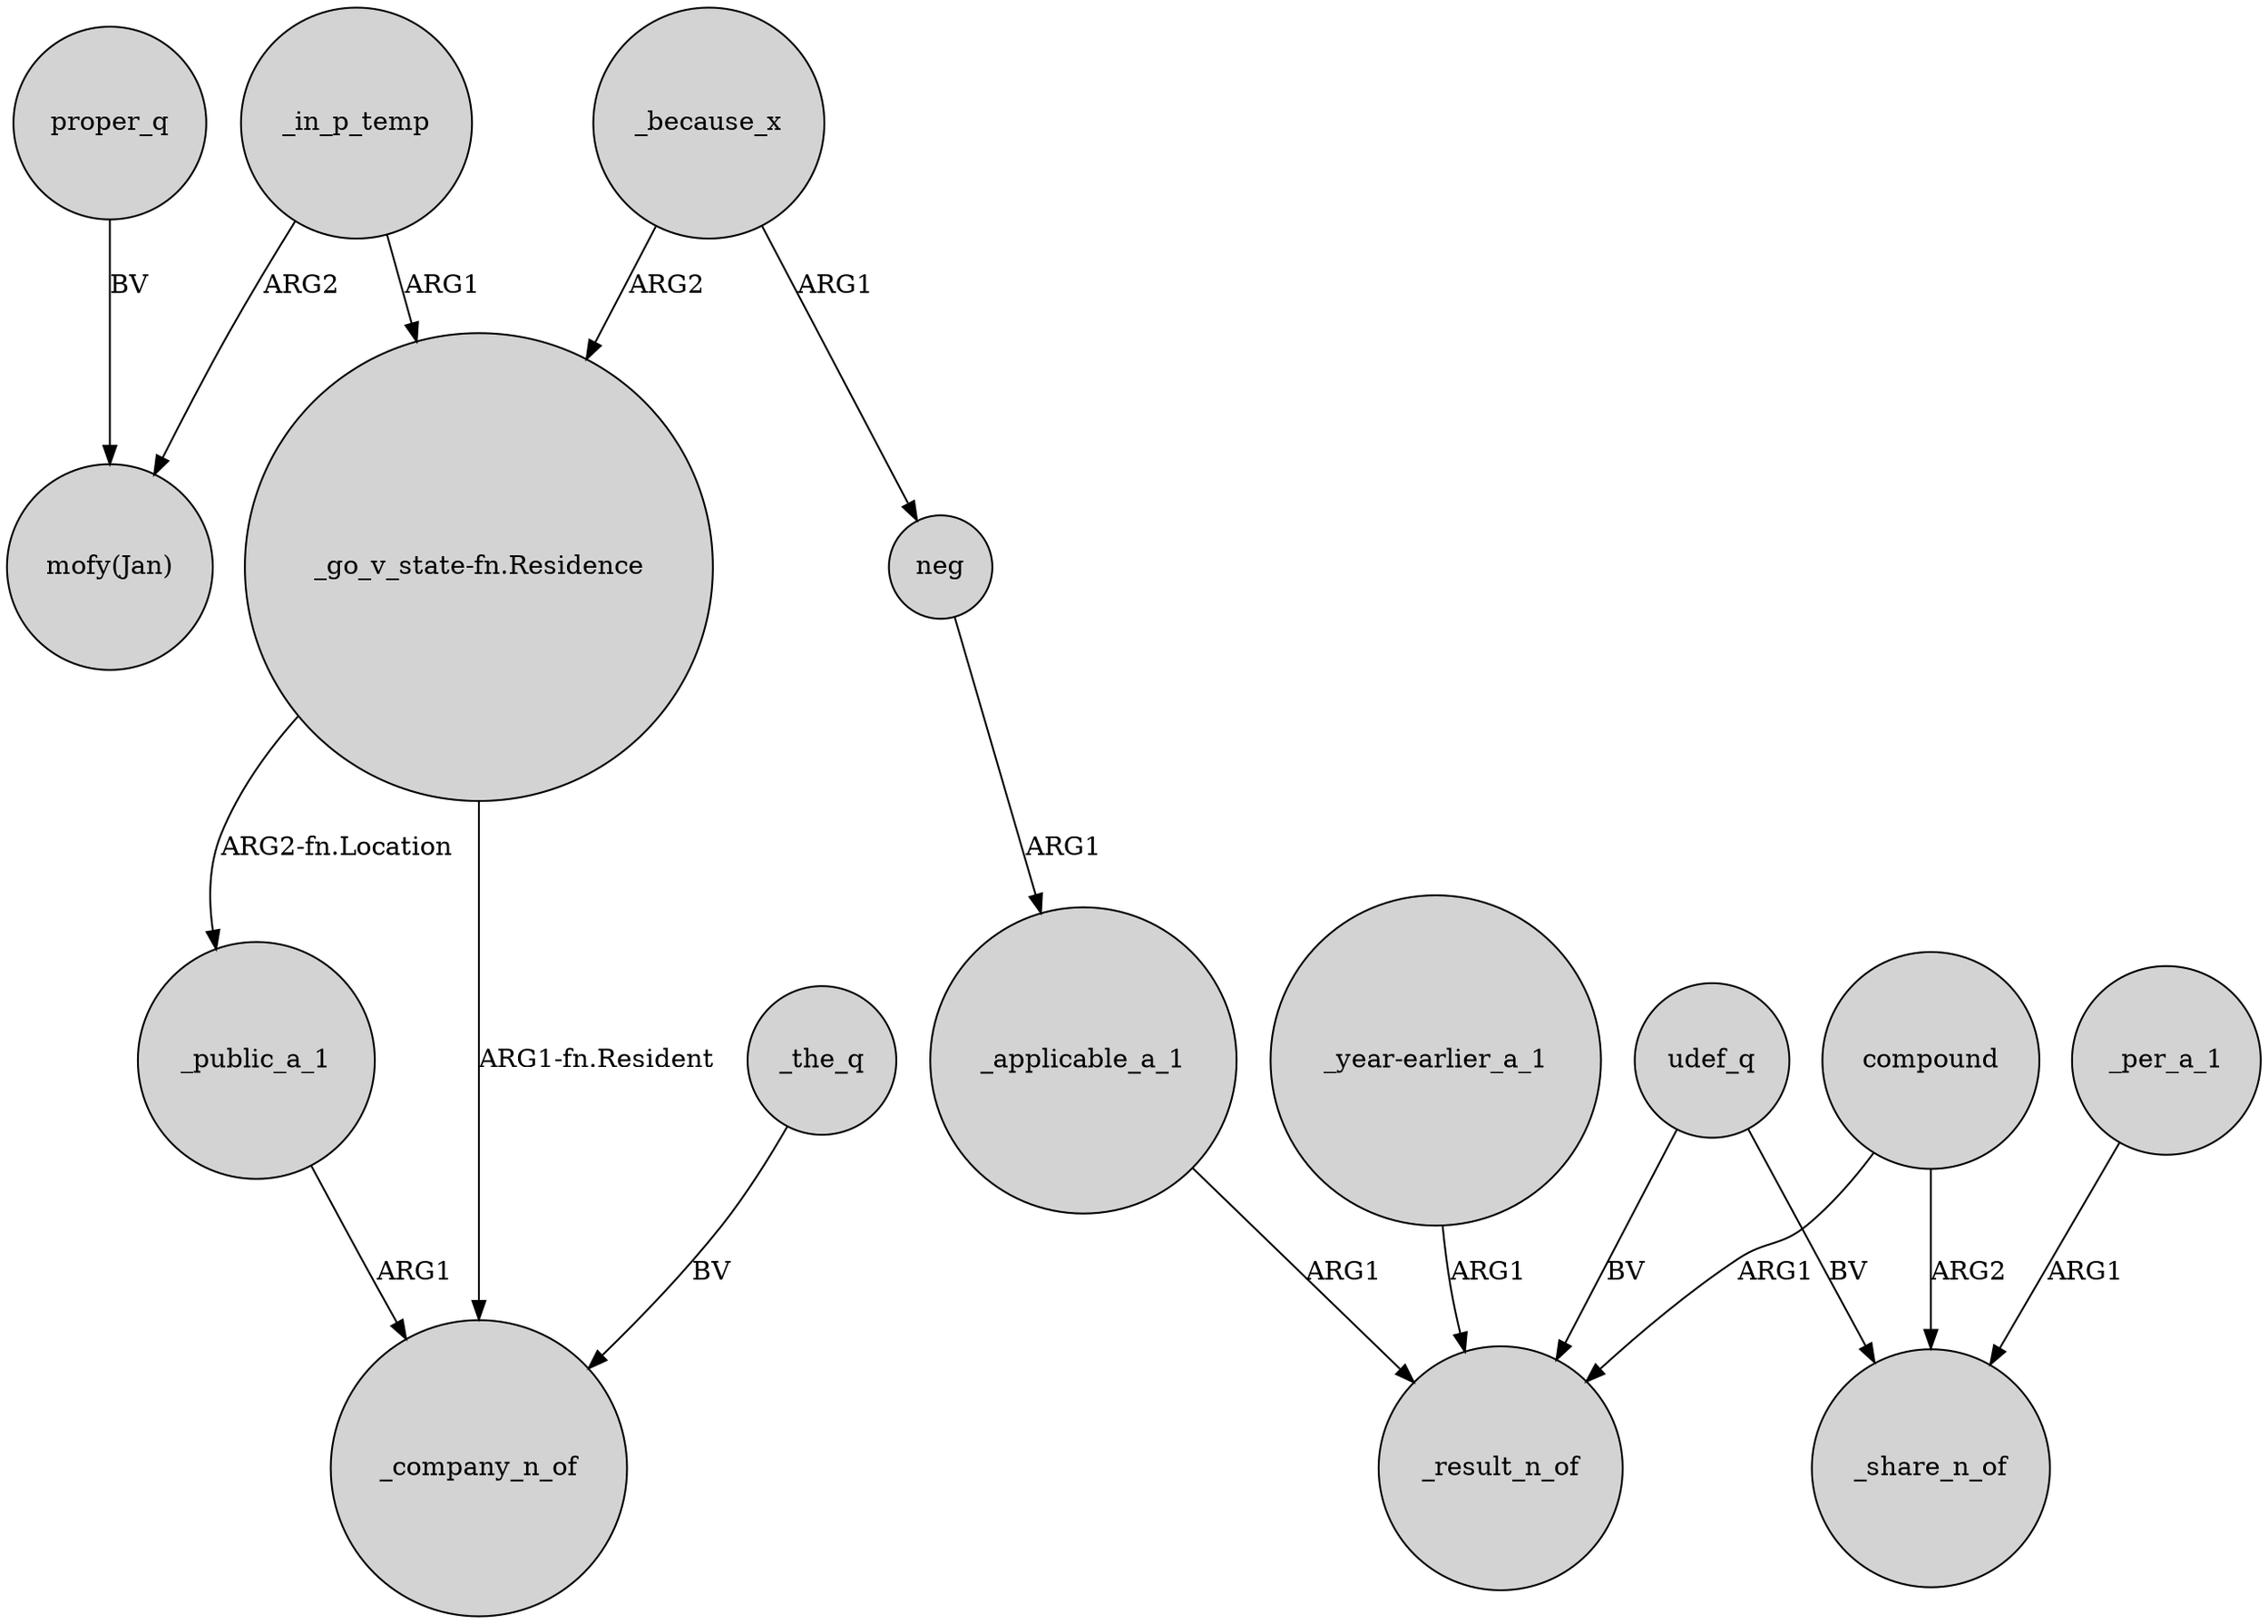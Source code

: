digraph {
	node [shape=circle style=filled]
	"_go_v_state-fn.Residence" -> _public_a_1 [label="ARG2-fn.Location"]
	_in_p_temp -> "_go_v_state-fn.Residence" [label=ARG1]
	"_year-earlier_a_1" -> _result_n_of [label=ARG1]
	_because_x -> "_go_v_state-fn.Residence" [label=ARG2]
	proper_q -> "mofy(Jan)" [label=BV]
	_public_a_1 -> _company_n_of [label=ARG1]
	udef_q -> _share_n_of [label=BV]
	_in_p_temp -> "mofy(Jan)" [label=ARG2]
	compound -> _result_n_of [label=ARG1]
	neg -> _applicable_a_1 [label=ARG1]
	udef_q -> _result_n_of [label=BV]
	_per_a_1 -> _share_n_of [label=ARG1]
	_the_q -> _company_n_of [label=BV]
	compound -> _share_n_of [label=ARG2]
	_applicable_a_1 -> _result_n_of [label=ARG1]
	"_go_v_state-fn.Residence" -> _company_n_of [label="ARG1-fn.Resident"]
	_because_x -> neg [label=ARG1]
}
